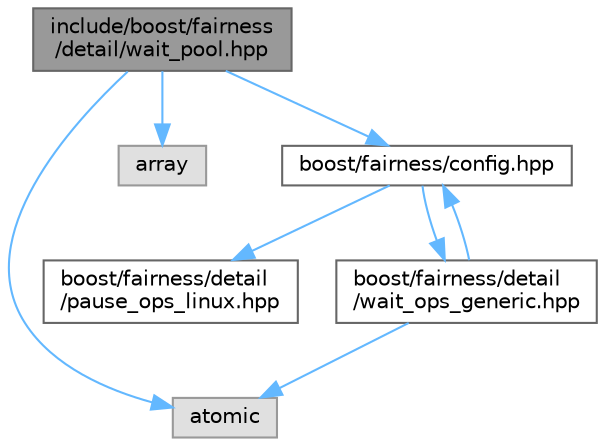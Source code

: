 digraph "include/boost/fairness/detail/wait_pool.hpp"
{
 // LATEX_PDF_SIZE
  bgcolor="transparent";
  edge [fontname=Helvetica,fontsize=10,labelfontname=Helvetica,labelfontsize=10];
  node [fontname=Helvetica,fontsize=10,shape=box,height=0.2,width=0.4];
  Node1 [id="Node000001",label="include/boost/fairness\l/detail/wait_pool.hpp",height=0.2,width=0.4,color="gray40", fillcolor="grey60", style="filled", fontcolor="black",tooltip="This file contains the implementation of a wait pool."];
  Node1 -> Node2 [id="edge1_Node000001_Node000002",color="steelblue1",style="solid",tooltip=" "];
  Node2 [id="Node000002",label="atomic",height=0.2,width=0.4,color="grey60", fillcolor="#E0E0E0", style="filled",tooltip=" "];
  Node1 -> Node3 [id="edge2_Node000001_Node000003",color="steelblue1",style="solid",tooltip=" "];
  Node3 [id="Node000003",label="array",height=0.2,width=0.4,color="grey60", fillcolor="#E0E0E0", style="filled",tooltip=" "];
  Node1 -> Node4 [id="edge3_Node000001_Node000004",color="steelblue1",style="solid",tooltip=" "];
  Node4 [id="Node000004",label="boost/fairness/config.hpp",height=0.2,width=0.4,color="grey40", fillcolor="white", style="filled",URL="$config_8hpp.html",tooltip="This file contains configurations about boost and 128bit cpu support. TODO."];
  Node4 -> Node5 [id="edge4_Node000004_Node000005",color="steelblue1",style="solid",tooltip=" "];
  Node5 [id="Node000005",label="boost/fairness/detail\l/pause_ops_linux.hpp",height=0.2,width=0.4,color="grey40", fillcolor="white", style="filled",URL="$pause__ops__linux_8hpp.html",tooltip="This file contains the implementation of the pause operations used by the mutexes on linux."];
  Node4 -> Node6 [id="edge5_Node000004_Node000006",color="steelblue1",style="solid",tooltip=" "];
  Node6 [id="Node000006",label="boost/fairness/detail\l/wait_ops_generic.hpp",height=0.2,width=0.4,color="grey40", fillcolor="white", style="filled",URL="$wait__ops__generic_8hpp.html",tooltip="This file contains the implementation of the wait operation for misc os."];
  Node6 -> Node4 [id="edge6_Node000006_Node000004",color="steelblue1",style="solid",tooltip=" "];
  Node6 -> Node2 [id="edge7_Node000006_Node000002",color="steelblue1",style="solid",tooltip=" "];
}
